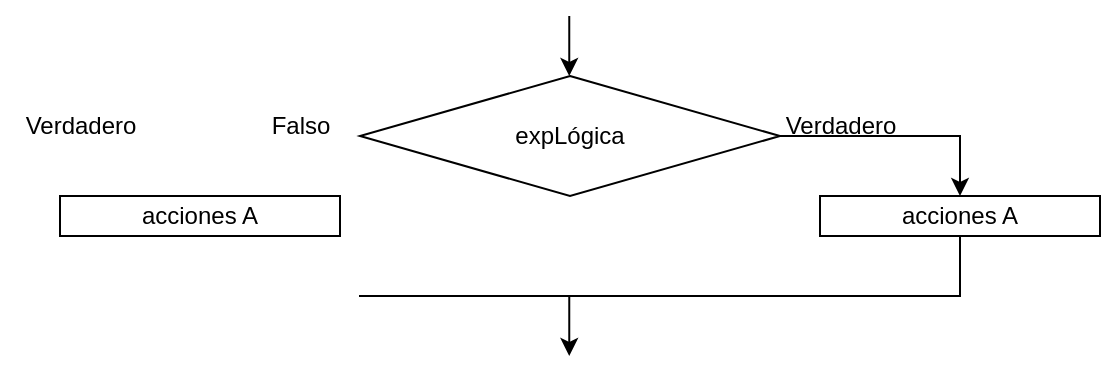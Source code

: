 <mxfile version="20.3.3" type="github">
  <diagram id="dV5AvFHwJiYVH1rTCUHf" name="Página-1">
    <mxGraphModel dx="592" dy="463" grid="1" gridSize="10" guides="1" tooltips="1" connect="1" arrows="1" fold="1" page="1" pageScale="1" pageWidth="827" pageHeight="1169" math="0" shadow="0">
      <root>
        <mxCell id="0" />
        <mxCell id="1" parent="0" />
        <mxCell id="anzrbEpyw_3kxmckHt4E-35" value="expLógica" style="rhombus;whiteSpace=wrap;html=1;" vertex="1" parent="1">
          <mxGeometry x="210" y="70" width="210" height="60" as="geometry" />
        </mxCell>
        <mxCell id="anzrbEpyw_3kxmckHt4E-37" style="edgeStyle=orthogonalEdgeStyle;rounded=0;orthogonalLoop=1;jettySize=auto;html=1;exitX=1;exitY=0.5;exitDx=0;exitDy=0;" edge="1" parent="1">
          <mxGeometry relative="1" as="geometry">
            <mxPoint x="165" y="180" as="sourcePoint" />
            <mxPoint x="165" y="180" as="targetPoint" />
          </mxGeometry>
        </mxCell>
        <mxCell id="anzrbEpyw_3kxmckHt4E-38" value="acciones A" style="rounded=0;whiteSpace=wrap;html=1;" vertex="1" parent="1">
          <mxGeometry x="440" y="130" width="140" height="20" as="geometry" />
        </mxCell>
        <mxCell id="anzrbEpyw_3kxmckHt4E-39" value="" style="edgeStyle=segmentEdgeStyle;endArrow=classic;html=1;rounded=0;" edge="1" parent="1">
          <mxGeometry width="50" height="50" relative="1" as="geometry">
            <mxPoint x="420" y="100" as="sourcePoint" />
            <mxPoint x="510" y="130" as="targetPoint" />
            <Array as="points">
              <mxPoint x="510" y="100" />
            </Array>
          </mxGeometry>
        </mxCell>
        <mxCell id="anzrbEpyw_3kxmckHt4E-40" value="" style="shape=partialRectangle;whiteSpace=wrap;html=1;bottom=0;right=0;fillColor=none;direction=west;" vertex="1" parent="1">
          <mxGeometry x="210" y="150" width="300" height="30" as="geometry" />
        </mxCell>
        <mxCell id="anzrbEpyw_3kxmckHt4E-41" value="Verdadero" style="text;html=1;resizable=0;autosize=1;align=center;verticalAlign=middle;points=[];fillColor=none;strokeColor=none;rounded=0;" vertex="1" parent="1">
          <mxGeometry x="410" y="80" width="80" height="30" as="geometry" />
        </mxCell>
        <mxCell id="anzrbEpyw_3kxmckHt4E-42" value="Falso" style="text;html=1;resizable=0;autosize=1;align=center;verticalAlign=middle;points=[];fillColor=none;strokeColor=none;rounded=0;" vertex="1" parent="1">
          <mxGeometry x="155" y="80" width="50" height="30" as="geometry" />
        </mxCell>
        <mxCell id="anzrbEpyw_3kxmckHt4E-43" value="" style="endArrow=classic;html=1;rounded=0;" edge="1" parent="1">
          <mxGeometry width="50" height="50" relative="1" as="geometry">
            <mxPoint x="314.63" y="40" as="sourcePoint" />
            <mxPoint x="314.63" y="70" as="targetPoint" />
          </mxGeometry>
        </mxCell>
        <mxCell id="anzrbEpyw_3kxmckHt4E-44" value="" style="endArrow=classic;html=1;rounded=0;" edge="1" parent="1">
          <mxGeometry width="50" height="50" relative="1" as="geometry">
            <mxPoint x="314.63" y="180" as="sourcePoint" />
            <mxPoint x="314.63" y="210" as="targetPoint" />
          </mxGeometry>
        </mxCell>
        <mxCell id="anzrbEpyw_3kxmckHt4E-46" value="acciones A" style="rounded=0;whiteSpace=wrap;html=1;" vertex="1" parent="1">
          <mxGeometry x="60" y="130" width="140" height="20" as="geometry" />
        </mxCell>
        <mxCell id="anzrbEpyw_3kxmckHt4E-47" value="Verdadero" style="text;html=1;resizable=0;autosize=1;align=center;verticalAlign=middle;points=[];fillColor=none;strokeColor=none;rounded=0;" vertex="1" parent="1">
          <mxGeometry x="30" y="80" width="80" height="30" as="geometry" />
        </mxCell>
      </root>
    </mxGraphModel>
  </diagram>
</mxfile>
